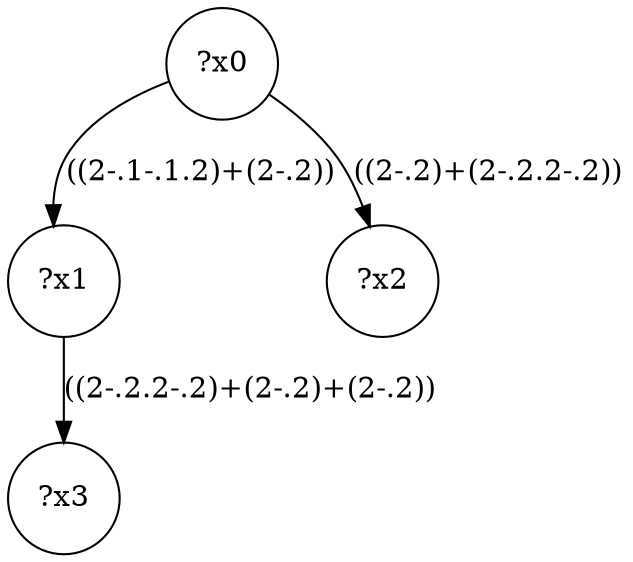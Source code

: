 digraph g {
	x0 [shape=circle, label="?x0"];
	x1 [shape=circle, label="?x1"];
	x0 -> x1 [label="((2-.1-.1.2)+(2-.2))"];
	x2 [shape=circle, label="?x2"];
	x0 -> x2 [label="((2-.2)+(2-.2.2-.2))"];
	x3 [shape=circle, label="?x3"];
	x1 -> x3 [label="((2-.2.2-.2)+(2-.2)+(2-.2))"];
}
